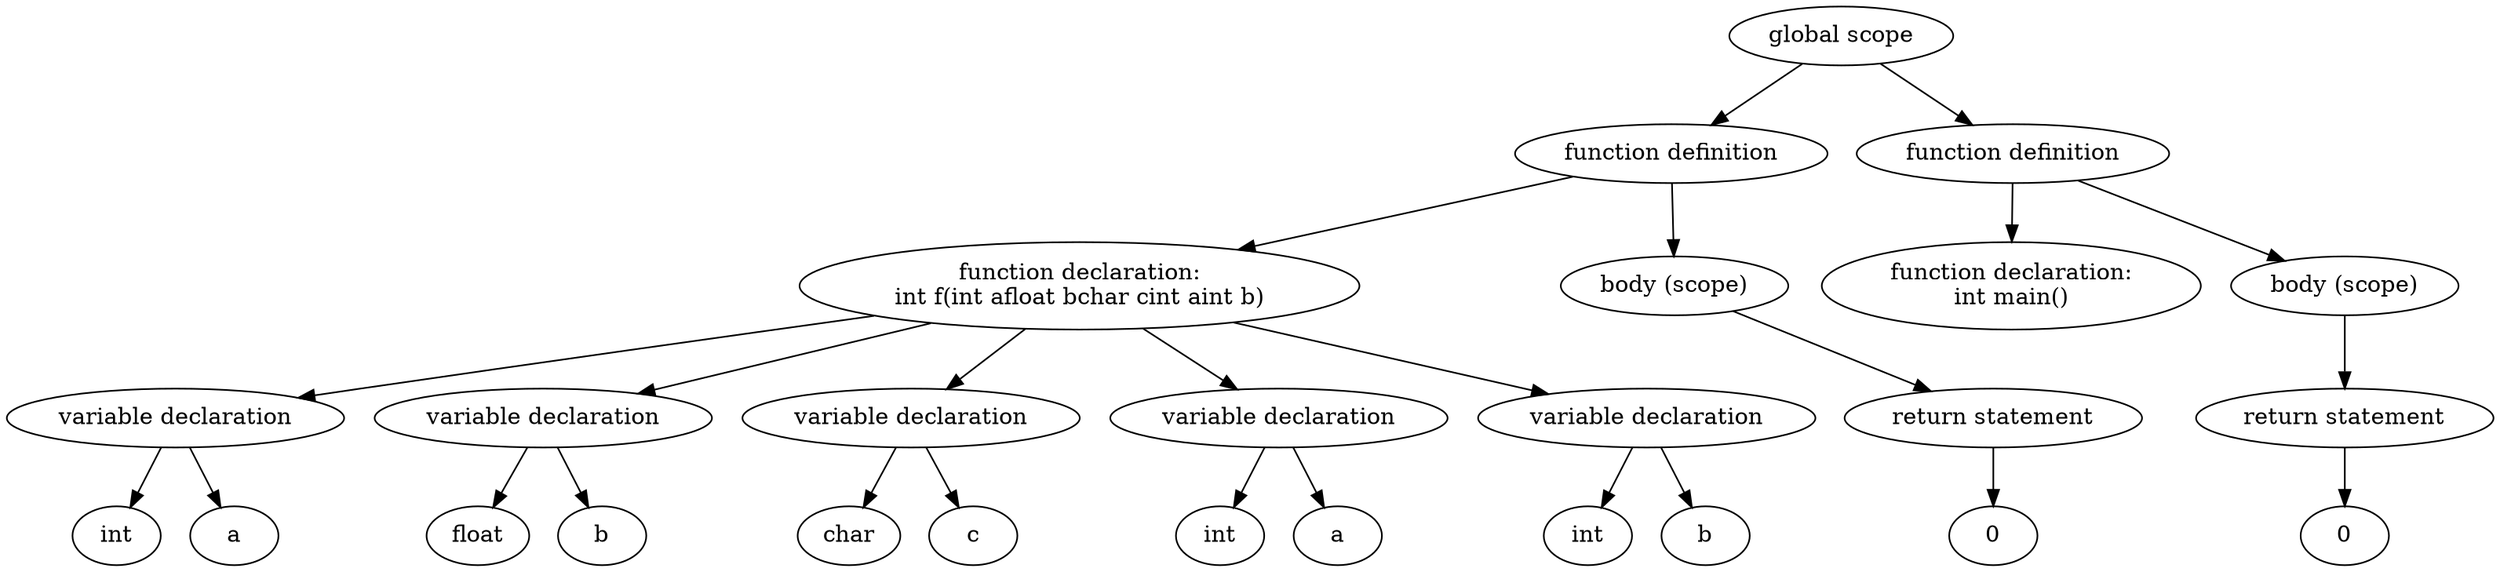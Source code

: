 digraph "Abstract Syntax Tree" {
	140480001596720 [label=int]
	140480001594752 -> 140480001596720
	140480001596528 [label=a]
	140480001594752 -> 140480001596528
	140480001594752 [label="variable declaration"]
	140480001628768 -> 140480001594752
	140480001595568 [label=float]
	140480001596432 -> 140480001595568
	140480001593888 [label=b]
	140480001596432 -> 140480001593888
	140480001596432 [label="variable declaration"]
	140480001628768 -> 140480001596432
	140480001595760 [label=char]
	140480001594704 -> 140480001595760
	140480001596576 [label=c]
	140480001594704 -> 140480001596576
	140480001594704 [label="variable declaration"]
	140480001628768 -> 140480001594704
	140480001595424 [label=int]
	140480001595712 -> 140480001595424
	140480001594464 [label=a]
	140480001595712 -> 140480001594464
	140480001595712 [label="variable declaration"]
	140480001628768 -> 140480001595712
	140480001595664 [label=int]
	140480001594368 -> 140480001595664
	140480001595040 [label=b]
	140480001594368 -> 140480001595040
	140480001594368 [label="variable declaration"]
	140480001628768 -> 140480001594368
	140480001628768 [label="function declaration:
int f(int afloat bchar cint aint b)"]
	140480001594272 -> 140480001628768
	140480001594176 [label=0]
	140480001594320 -> 140480001594176
	140480001594320 [label="return statement"]
	140480001629584 -> 140480001594320
	140480001629584 [label="body (scope)"]
	140480001594272 -> 140480001629584
	140480001594272 [label="function definition"]
	140480001628720 -> 140480001594272
	140480001595952 [label="function declaration:
int main()"]
	140480001596240 -> 140480001595952
	140480001594080 [label=0]
	140480001596624 -> 140480001594080
	140480001596624 [label="return statement"]
	140480001595904 -> 140480001596624
	140480001595904 [label="body (scope)"]
	140480001596240 -> 140480001595904
	140480001596240 [label="function definition"]
	140480001628720 -> 140480001596240
	140480001628720 [label="global scope"]
}
